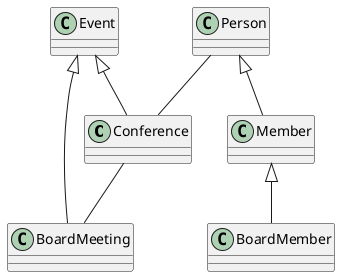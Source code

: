 @startuml


Conference -- BoardMeeting
Event <|-- Conference
Event <|-- BoardMeeting

Person <|-- Member
Member <|-- BoardMember

Person -- Conference
@enduml